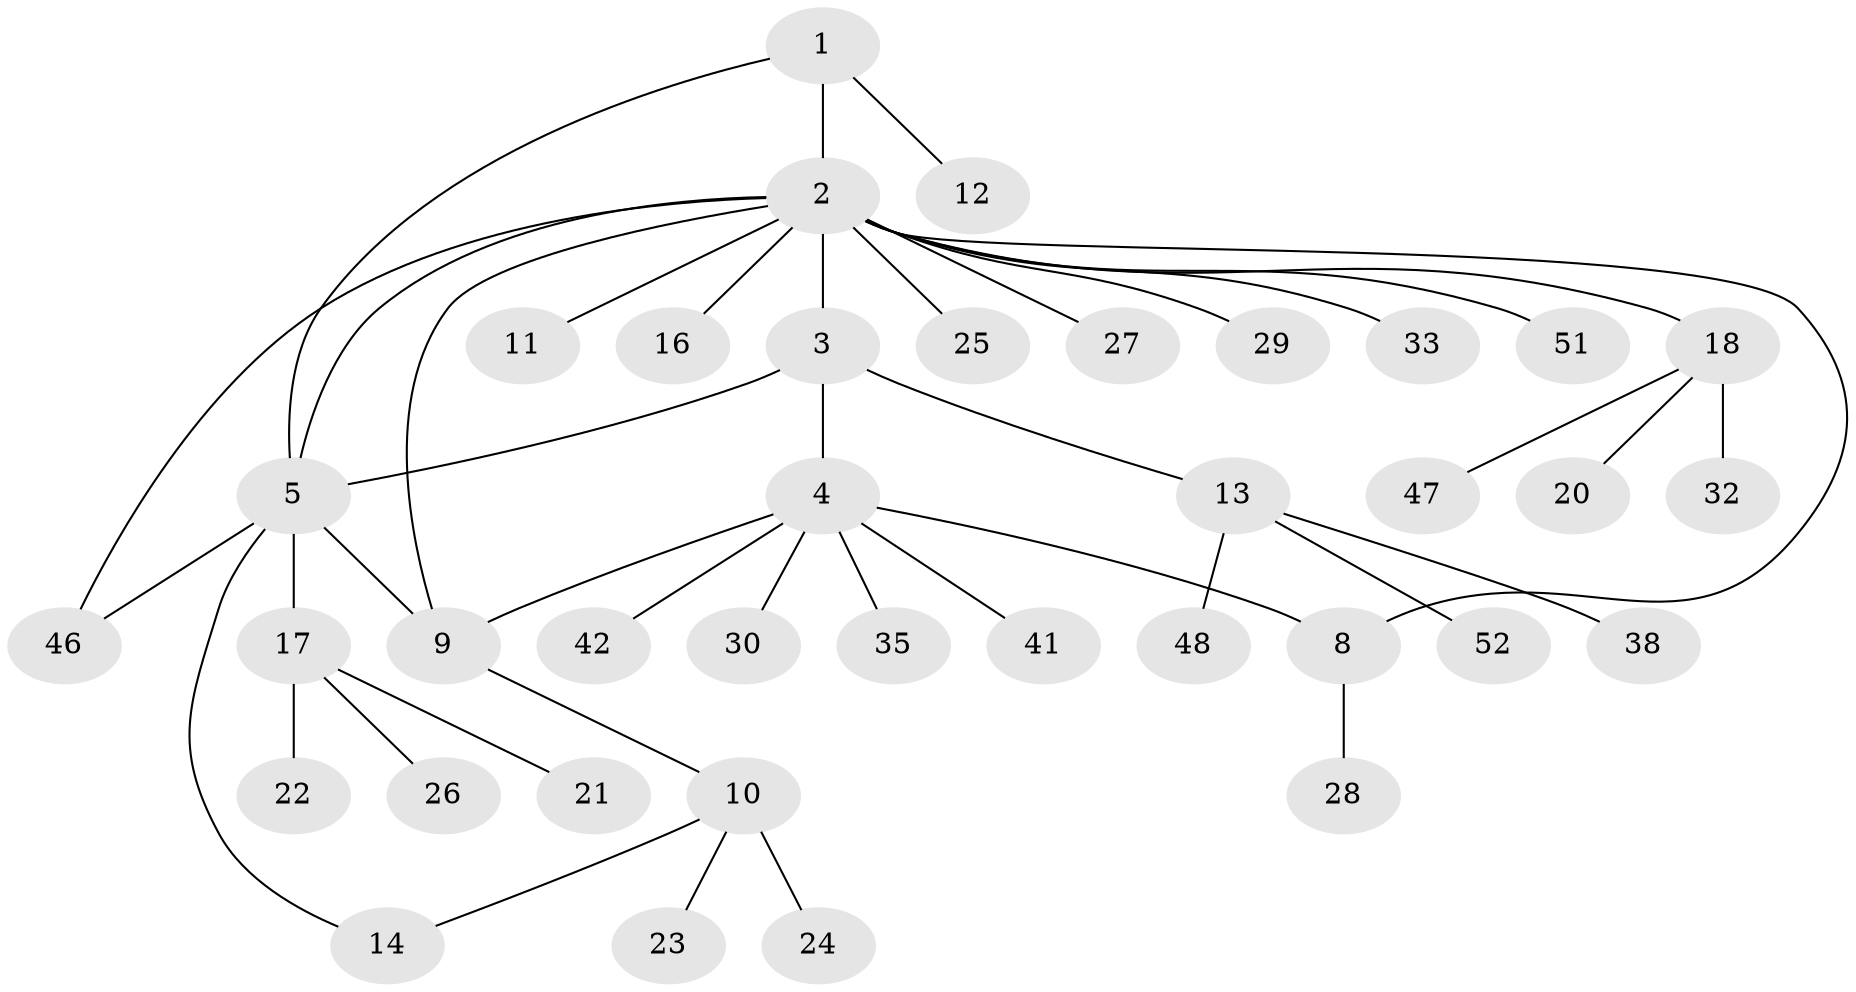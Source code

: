 // original degree distribution, {4: 0.1111111111111111, 5: 0.037037037037037035, 7: 0.018518518518518517, 6: 0.037037037037037035, 12: 0.018518518518518517, 3: 0.07407407407407407, 1: 0.5740740740740741, 2: 0.12962962962962962}
// Generated by graph-tools (version 1.1) at 2025/19/03/04/25 18:19:28]
// undirected, 37 vertices, 43 edges
graph export_dot {
graph [start="1"]
  node [color=gray90,style=filled];
  1 [super="+34"];
  2 [super="+7"];
  3;
  4;
  5 [super="+6+37"];
  8;
  9 [super="+15"];
  10;
  11;
  12;
  13;
  14;
  16;
  17;
  18 [super="+19"];
  20;
  21 [super="+43"];
  22;
  23 [super="+49+53"];
  24 [super="+44+40"];
  25;
  26 [super="+39"];
  27;
  28;
  29;
  30;
  32 [super="+50"];
  33;
  35;
  38 [super="+45"];
  41;
  42;
  46;
  47;
  48;
  51;
  52;
  1 -- 2;
  1 -- 5;
  1 -- 12;
  2 -- 3;
  2 -- 9 [weight=2];
  2 -- 18;
  2 -- 33;
  2 -- 8;
  2 -- 11;
  2 -- 46;
  2 -- 16;
  2 -- 51;
  2 -- 25;
  2 -- 27;
  2 -- 29;
  2 -- 5;
  3 -- 4;
  3 -- 5;
  3 -- 13;
  4 -- 8;
  4 -- 9;
  4 -- 30;
  4 -- 35;
  4 -- 41;
  4 -- 42;
  5 -- 9;
  5 -- 46;
  5 -- 17;
  5 -- 14;
  8 -- 28;
  9 -- 10;
  10 -- 14;
  10 -- 23;
  10 -- 24;
  13 -- 38;
  13 -- 48;
  13 -- 52;
  17 -- 21;
  17 -- 22;
  17 -- 26;
  18 -- 32;
  18 -- 47;
  18 -- 20;
}
